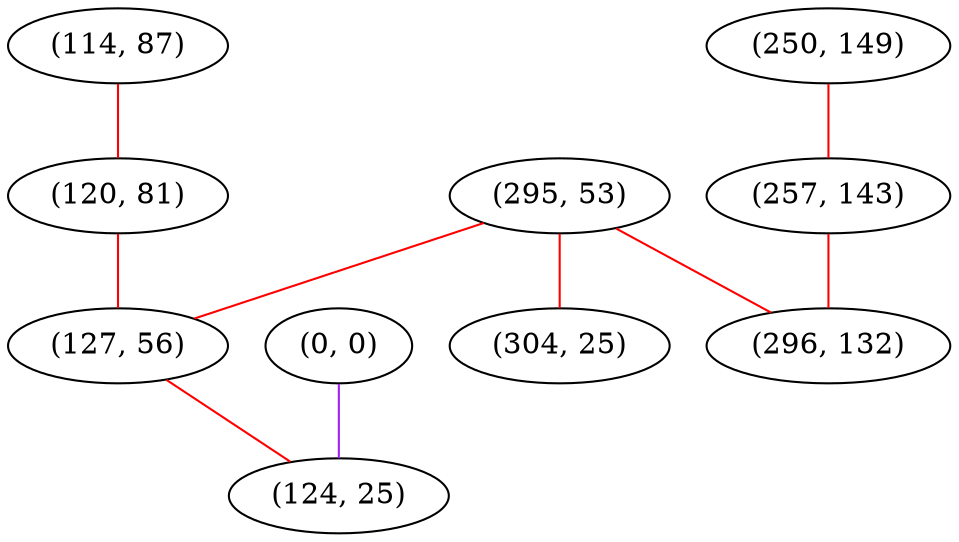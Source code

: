 graph "" {
"(114, 87)";
"(250, 149)";
"(295, 53)";
"(120, 81)";
"(257, 143)";
"(0, 0)";
"(127, 56)";
"(304, 25)";
"(124, 25)";
"(296, 132)";
"(114, 87)" -- "(120, 81)"  [color=red, key=0, weight=1];
"(250, 149)" -- "(257, 143)"  [color=red, key=0, weight=1];
"(295, 53)" -- "(304, 25)"  [color=red, key=0, weight=1];
"(295, 53)" -- "(127, 56)"  [color=red, key=0, weight=1];
"(295, 53)" -- "(296, 132)"  [color=red, key=0, weight=1];
"(120, 81)" -- "(127, 56)"  [color=red, key=0, weight=1];
"(257, 143)" -- "(296, 132)"  [color=red, key=0, weight=1];
"(0, 0)" -- "(124, 25)"  [color=purple, key=0, weight=4];
"(127, 56)" -- "(124, 25)"  [color=red, key=0, weight=1];
}
